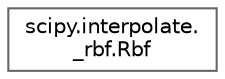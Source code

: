 digraph "Graphical Class Hierarchy"
{
 // LATEX_PDF_SIZE
  bgcolor="transparent";
  edge [fontname=Helvetica,fontsize=10,labelfontname=Helvetica,labelfontsize=10];
  node [fontname=Helvetica,fontsize=10,shape=box,height=0.2,width=0.4];
  rankdir="LR";
  Node0 [id="Node000000",label="scipy.interpolate.\l_rbf.Rbf",height=0.2,width=0.4,color="grey40", fillcolor="white", style="filled",URL="$d4/d5c/classscipy_1_1interpolate_1_1__rbf_1_1Rbf.html",tooltip=" "];
}
